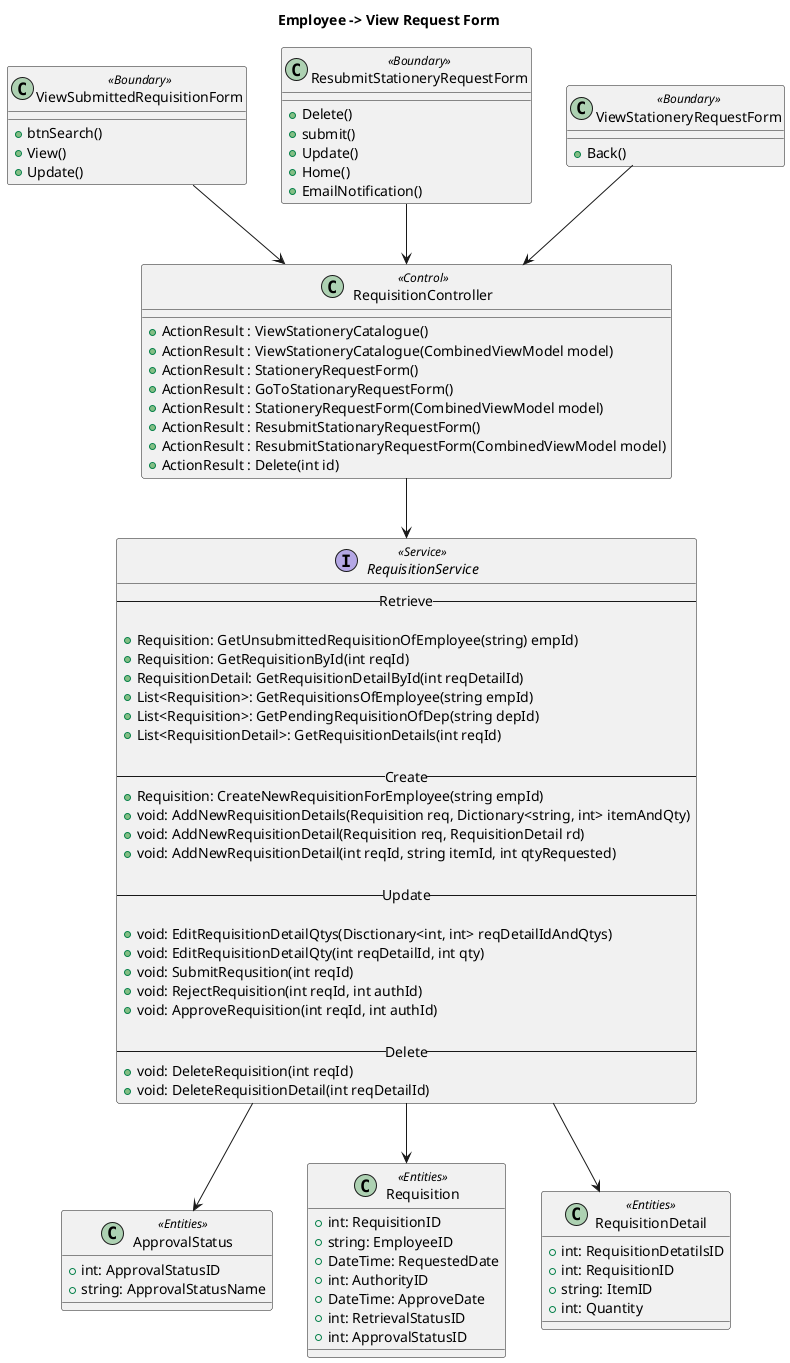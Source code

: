 @startuml
title "Employee -> View Request Form"

Class ViewSubmittedRequisitionForm <<Boundary>>{
 +btnSearch()
 +View()
 +Update()
 }

 Class ResubmitStationeryRequestForm <<Boundary>>{
     +Delete()
     +submit()
     +Update()
     +Home()
     +EmailNotification()
 }

 Class ViewStationeryRequestForm <<Boundary>>{
     +Back()
 }

 Class RequisitionController <<Control>> {
    
    +ActionResult : ViewStationeryCatalogue()
    +ActionResult : ViewStationeryCatalogue(CombinedViewModel model)
    +ActionResult : StationeryRequestForm()
    +ActionResult : GoToStationaryRequestForm()
    +ActionResult : StationeryRequestForm(CombinedViewModel model)
    +ActionResult : ResubmitStationaryRequestForm()
    +ActionResult : ResubmitStationaryRequestForm(CombinedViewModel model)
    +ActionResult : Delete(int id)
}


Interface RequisitionService <<Service>> {
    --Retrieve--
    
    +Requisition: GetUnsubmittedRequisitionOfEmployee(string) empId)  
    +Requisition: GetRequisitionById(int reqId)
    +RequisitionDetail: GetRequisitionDetailById(int reqDetailId)
    +List<Requisition>: GetRequisitionsOfEmployee(string empId)
    +List<Requisition>: GetPendingRequisitionOfDep(string depId)
    +List<RequisitionDetail>: GetRequisitionDetails(int reqId)
    
    --Create--
    +Requisition: CreateNewRequisitionForEmployee(string empId)
    +void: AddNewRequisitionDetails(Requisition req, Dictionary<string, int> itemAndQty)
    +void: AddNewRequisitionDetail(Requisition req, RequisitionDetail rd)
    +void: AddNewRequisitionDetail(int reqId, string itemId, int qtyRequested)

    --Update--
   
    +void: EditRequisitionDetailQtys(Disctionary<int, int> reqDetailIdAndQtys)
    +void: EditRequisitionDetailQty(int reqDetailId, int qty)
    +void: SubmitRequsition(int reqId)
    +void: RejectRequisition(int reqId, int authId)
    +void: ApproveRequisition(int reqId, int authId)

    --Delete--
    +void: DeleteRequisition(int reqId)
    +void: DeleteRequisitionDetail(int reqDetailId)
}


Class ApprovalStatus <<Entities>> {
+int: ApprovalStatusID
+string: ApprovalStatusName

}

Class Requisition <<Entities>> {
+int: RequisitionID
+string: EmployeeID
+DateTime: RequestedDate
+int: AuthorityID
+DateTime: ApproveDate
+int: RetrievalStatusID
+int: ApprovalStatusID
}

Class RequisitionDetail <<Entities>> {
+int: RequisitionDetatilsID
+int: RequisitionID
+string: ItemID
+int: Quantity
}

ViewSubmittedRequisitionForm --> RequisitionController
ResubmitStationeryRequestForm --> RequisitionController
ViewStationeryRequestForm --> RequisitionController
RequisitionController --> RequisitionService
RequisitionService --> ApprovalStatus
RequisitionService --> Requisition
RequisitionService --> RequisitionDetail

@enduml
